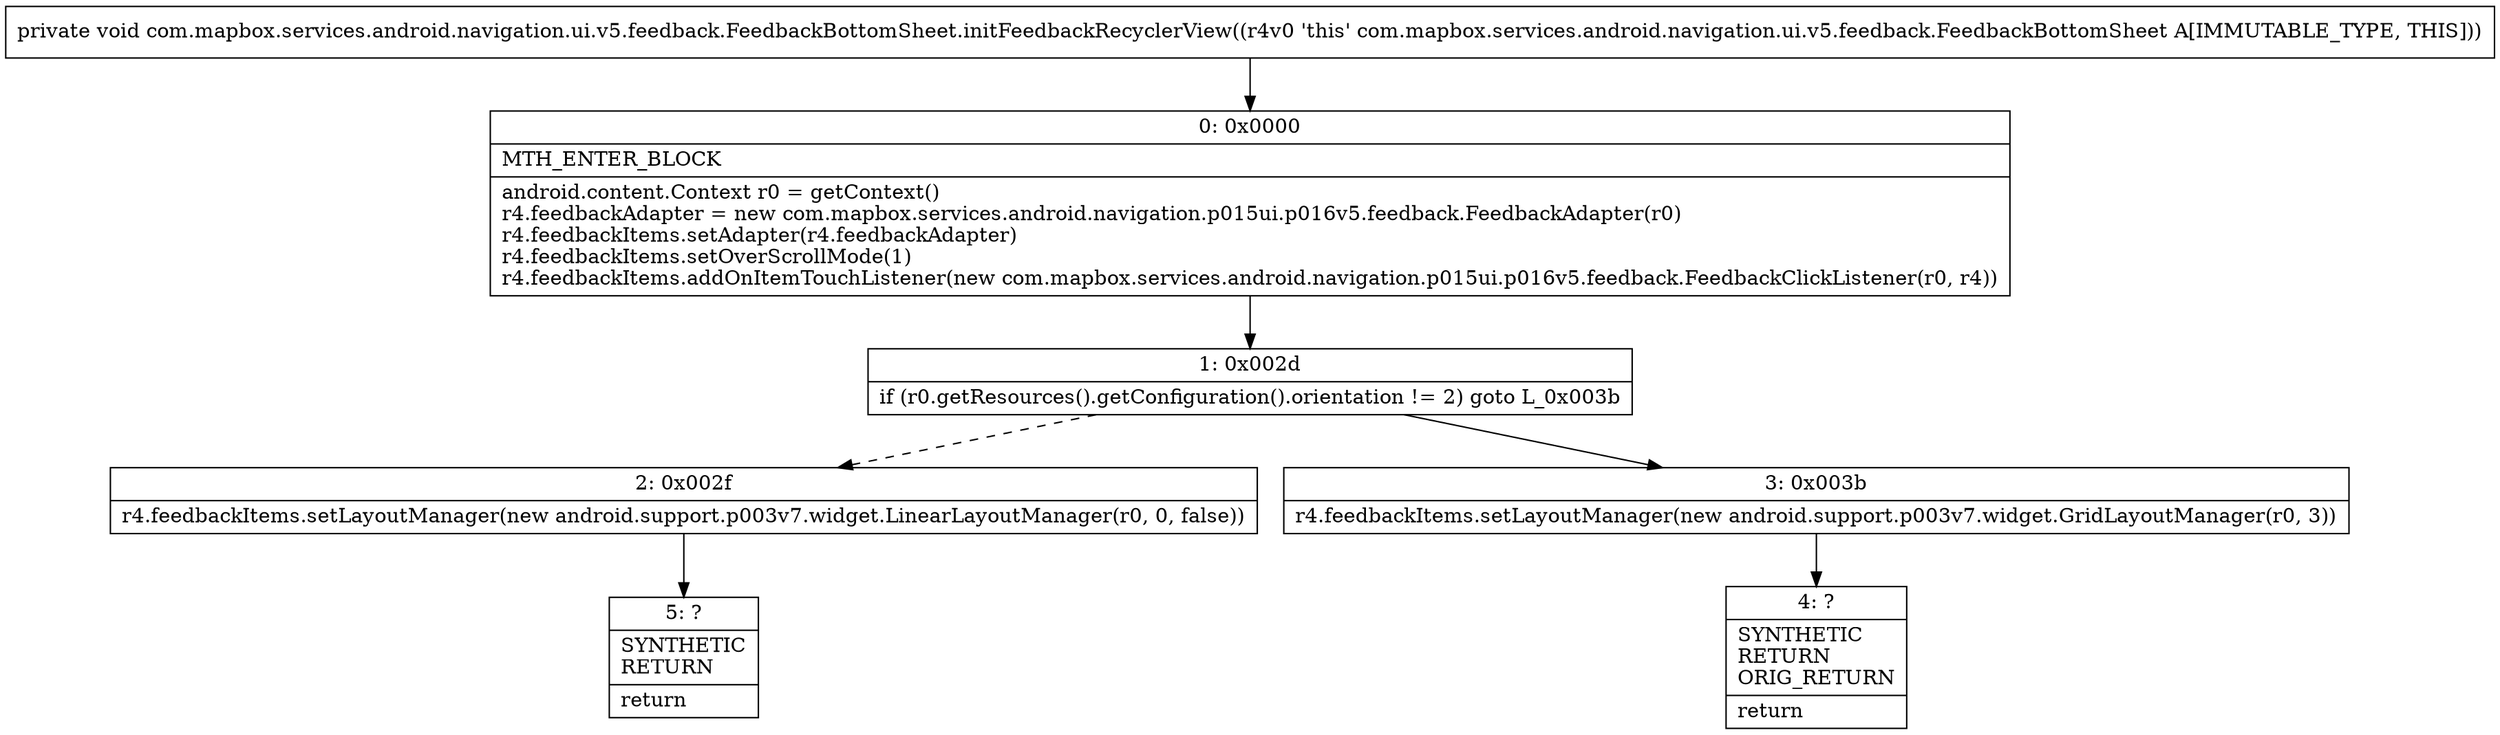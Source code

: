 digraph "CFG forcom.mapbox.services.android.navigation.ui.v5.feedback.FeedbackBottomSheet.initFeedbackRecyclerView()V" {
Node_0 [shape=record,label="{0\:\ 0x0000|MTH_ENTER_BLOCK\l|android.content.Context r0 = getContext()\lr4.feedbackAdapter = new com.mapbox.services.android.navigation.p015ui.p016v5.feedback.FeedbackAdapter(r0)\lr4.feedbackItems.setAdapter(r4.feedbackAdapter)\lr4.feedbackItems.setOverScrollMode(1)\lr4.feedbackItems.addOnItemTouchListener(new com.mapbox.services.android.navigation.p015ui.p016v5.feedback.FeedbackClickListener(r0, r4))\l}"];
Node_1 [shape=record,label="{1\:\ 0x002d|if (r0.getResources().getConfiguration().orientation != 2) goto L_0x003b\l}"];
Node_2 [shape=record,label="{2\:\ 0x002f|r4.feedbackItems.setLayoutManager(new android.support.p003v7.widget.LinearLayoutManager(r0, 0, false))\l}"];
Node_3 [shape=record,label="{3\:\ 0x003b|r4.feedbackItems.setLayoutManager(new android.support.p003v7.widget.GridLayoutManager(r0, 3))\l}"];
Node_4 [shape=record,label="{4\:\ ?|SYNTHETIC\lRETURN\lORIG_RETURN\l|return\l}"];
Node_5 [shape=record,label="{5\:\ ?|SYNTHETIC\lRETURN\l|return\l}"];
MethodNode[shape=record,label="{private void com.mapbox.services.android.navigation.ui.v5.feedback.FeedbackBottomSheet.initFeedbackRecyclerView((r4v0 'this' com.mapbox.services.android.navigation.ui.v5.feedback.FeedbackBottomSheet A[IMMUTABLE_TYPE, THIS])) }"];
MethodNode -> Node_0;
Node_0 -> Node_1;
Node_1 -> Node_2[style=dashed];
Node_1 -> Node_3;
Node_2 -> Node_5;
Node_3 -> Node_4;
}

